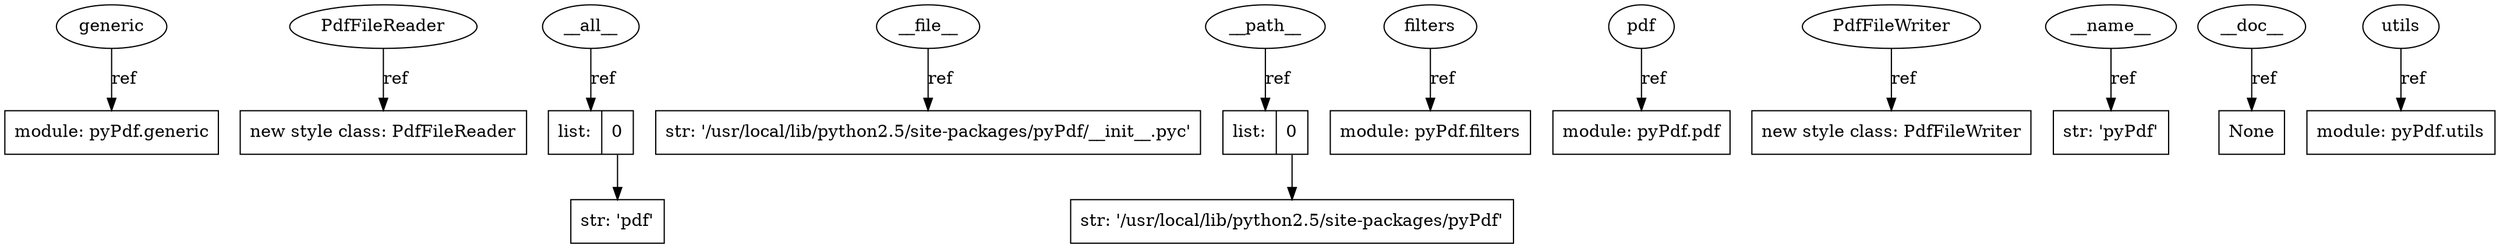 digraph G {
    overlap=false;

    name3761888 [label="generic", shape="ellipse"];
    module3800528 [label="module: pyPdf.generic", shape="box"];
    name3755128 [label="PdfFileReader", shape="ellipse"];
    type2288240 [label="new style class: PdfFileReader", shape="box"];
    name1744448 [label="__all__", shape="ellipse"];
    list3807872 [label="list: | <0> 0", shape="record"];
    str3502432 [label="str: 'pdf'", shape="box"];
    name1686528 [label="__file__", shape="ellipse"];
    str3553024 [label="str: '/usr/local/lib/python2.5/site-packages/pyPdf/__init__.pyc'", shape="box"];
    name1684384 [label="__path__", shape="ellipse"];
    list3746152 [label="list: | <0> 0", shape="record"];
    str3537904 [label="str: '/usr/local/lib/python2.5/site-packages/pyPdf'", shape="box"];
    name3148512 [label="filters", shape="ellipse"];
    module5104624 [label="module: pyPdf.filters", shape="box"];
    name3502432 [label="pdf", shape="ellipse"];
    module5103824 [label="module: pyPdf.pdf", shape="box"];
    name3754928 [label="PdfFileWriter", shape="ellipse"];
    type2323808 [label="new style class: PdfFileWriter", shape="box"];
    name1599392 [label="__name__", shape="ellipse"];
    str3761152 [label="str: 'pyPdf'", shape="box"];
    name1599232 [label="__doc__", shape="ellipse"];
    none [label="None", shape="box"];
    name3452064 [label="utils", shape="ellipse"];
    module3761328 [label="module: pyPdf.utils", shape="box"];

    list3807872:0 -> str3502432 [label=""];
    list3746152:0 -> str3537904 [label=""];
    name3761888 -> module3800528 [label="ref"];
    name3755128 -> type2288240 [label="ref"];
    name1744448 -> list3807872 [label="ref"];
    name1686528 -> str3553024 [label="ref"];
    name1684384 -> list3746152 [label="ref"];
    name3148512 -> module5104624 [label="ref"];
    name3502432 -> module5103824 [label="ref"];
    name3754928 -> type2323808 [label="ref"];
    name1599392 -> str3761152 [label="ref"];
    name1599232 -> none [label="ref"];
    name3452064 -> module3761328 [label="ref"];

}
